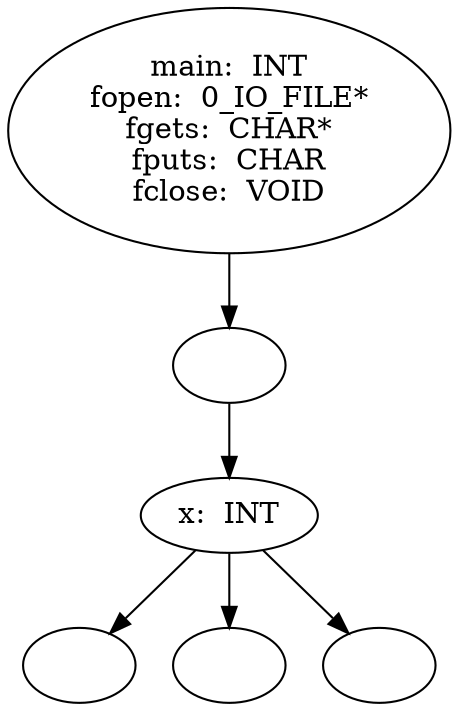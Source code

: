 digraph AST {
  "131770534401008" [label="main:  INT
fopen:  0_IO_FILE*
fgets:  CHAR*
fputs:  CHAR
fclose:  VOID"];
  "131770534401008" -> "131770534400672";
  "131770534400672" [label=""];
  "131770534400672" -> "131770534398704";
  "131770534398704" [label="x:  INT"];
  "131770534398704" -> "131770534409552";
  "131770534398704" -> "131770534410704";
  "131770534398704" -> "131770534400960";
  "131770534409552" [label=""];
  "131770534410704" [label=""];
  "131770534400960" [label=""];
}
